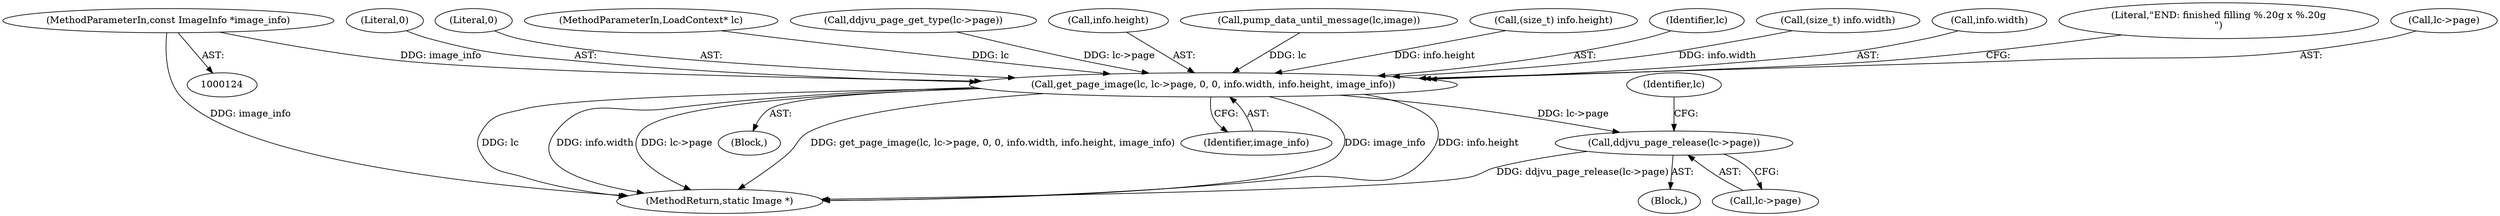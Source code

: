 digraph "0_ImageMagick_f6e9d0d9955e85bdd7540b251cd50d598dacc5e6_11@pointer" {
"1000127" [label="(MethodParameterIn,const ImageInfo *image_info)"];
"1000459" [label="(Call,get_page_image(lc, lc->page, 0, 0, info.width, info.height, image_info))"];
"1000497" [label="(Call,ddjvu_page_release(lc->page))"];
"1000129" [label="(Block,)"];
"1000474" [label="(Literal,\"END: finished filling %.20g x %.20g\n\")"];
"1000127" [label="(MethodParameterIn,const ImageInfo *image_info)"];
"1000461" [label="(Call,lc->page)"];
"1000464" [label="(Literal,0)"];
"1000472" [label="(Identifier,image_info)"];
"1000465" [label="(Literal,0)"];
"1000516" [label="(MethodReturn,static Image *)"];
"1000125" [label="(MethodParameterIn,LoadContext* lc)"];
"1000459" [label="(Call,get_page_image(lc, lc->page, 0, 0, info.width, info.height, image_info))"];
"1000343" [label="(Call,ddjvu_page_get_type(lc->page))"];
"1000469" [label="(Call,info.height)"];
"1000498" [label="(Call,lc->page)"];
"1000192" [label="(Call,pump_data_until_message(lc,image))"];
"1000360" [label="(Call,(size_t) info.height)"];
"1000460" [label="(Identifier,lc)"];
"1000496" [label="(Block,)"];
"1000497" [label="(Call,ddjvu_page_release(lc->page))"];
"1000503" [label="(Identifier,lc)"];
"1000351" [label="(Call,(size_t) info.width)"];
"1000466" [label="(Call,info.width)"];
"1000127" -> "1000124"  [label="AST: "];
"1000127" -> "1000516"  [label="DDG: image_info"];
"1000127" -> "1000459"  [label="DDG: image_info"];
"1000459" -> "1000129"  [label="AST: "];
"1000459" -> "1000472"  [label="CFG: "];
"1000460" -> "1000459"  [label="AST: "];
"1000461" -> "1000459"  [label="AST: "];
"1000464" -> "1000459"  [label="AST: "];
"1000465" -> "1000459"  [label="AST: "];
"1000466" -> "1000459"  [label="AST: "];
"1000469" -> "1000459"  [label="AST: "];
"1000472" -> "1000459"  [label="AST: "];
"1000474" -> "1000459"  [label="CFG: "];
"1000459" -> "1000516"  [label="DDG: lc->page"];
"1000459" -> "1000516"  [label="DDG: lc"];
"1000459" -> "1000516"  [label="DDG: get_page_image(lc, lc->page, 0, 0, info.width, info.height, image_info)"];
"1000459" -> "1000516"  [label="DDG: image_info"];
"1000459" -> "1000516"  [label="DDG: info.height"];
"1000459" -> "1000516"  [label="DDG: info.width"];
"1000192" -> "1000459"  [label="DDG: lc"];
"1000125" -> "1000459"  [label="DDG: lc"];
"1000343" -> "1000459"  [label="DDG: lc->page"];
"1000351" -> "1000459"  [label="DDG: info.width"];
"1000360" -> "1000459"  [label="DDG: info.height"];
"1000459" -> "1000497"  [label="DDG: lc->page"];
"1000497" -> "1000496"  [label="AST: "];
"1000497" -> "1000498"  [label="CFG: "];
"1000498" -> "1000497"  [label="AST: "];
"1000503" -> "1000497"  [label="CFG: "];
"1000497" -> "1000516"  [label="DDG: ddjvu_page_release(lc->page)"];
}
